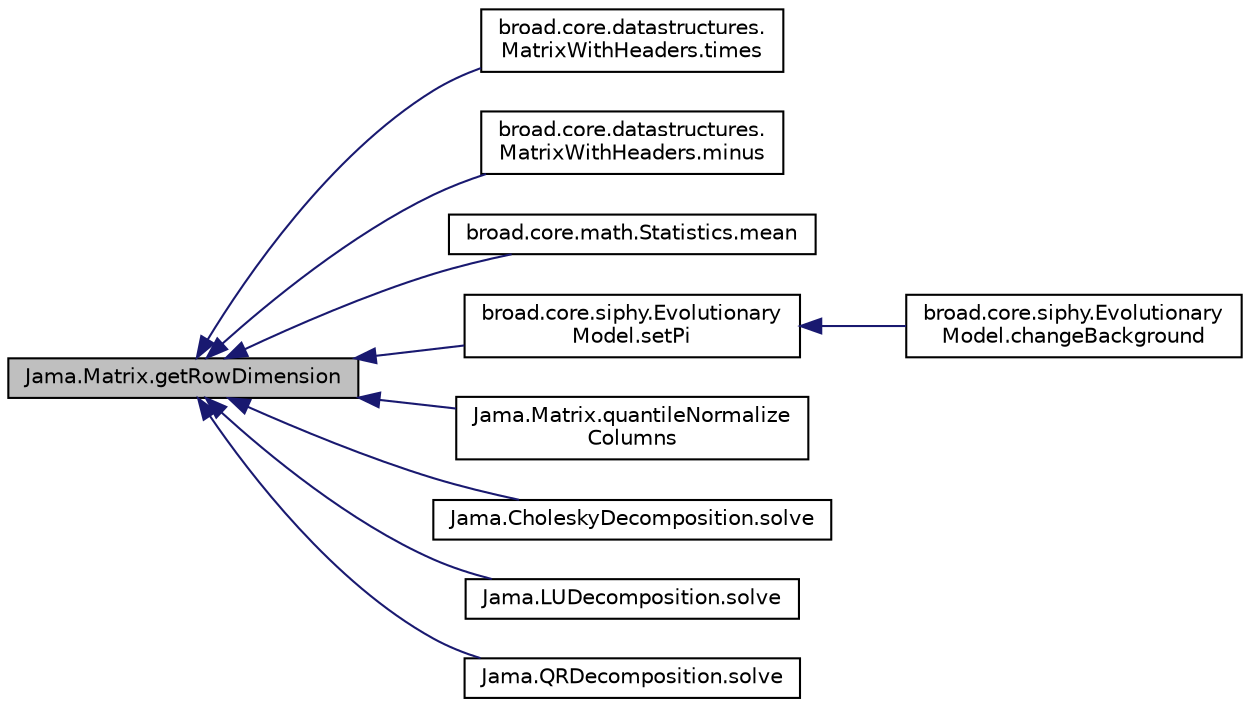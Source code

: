 digraph "Jama.Matrix.getRowDimension"
{
  edge [fontname="Helvetica",fontsize="10",labelfontname="Helvetica",labelfontsize="10"];
  node [fontname="Helvetica",fontsize="10",shape=record];
  rankdir="LR";
  Node1 [label="Jama.Matrix.getRowDimension",height=0.2,width=0.4,color="black", fillcolor="grey75", style="filled" fontcolor="black"];
  Node1 -> Node2 [dir="back",color="midnightblue",fontsize="10",style="solid",fontname="Helvetica"];
  Node2 [label="broad.core.datastructures.\lMatrixWithHeaders.times",height=0.2,width=0.4,color="black", fillcolor="white", style="filled",URL="$classbroad_1_1core_1_1datastructures_1_1_matrix_with_headers.html#a59a134b24bbbd08c932cfa2276d77757"];
  Node1 -> Node3 [dir="back",color="midnightblue",fontsize="10",style="solid",fontname="Helvetica"];
  Node3 [label="broad.core.datastructures.\lMatrixWithHeaders.minus",height=0.2,width=0.4,color="black", fillcolor="white", style="filled",URL="$classbroad_1_1core_1_1datastructures_1_1_matrix_with_headers.html#aeffec2cccaeb4cf7b2989c123a756b5a"];
  Node1 -> Node4 [dir="back",color="midnightblue",fontsize="10",style="solid",fontname="Helvetica"];
  Node4 [label="broad.core.math.Statistics.mean",height=0.2,width=0.4,color="black", fillcolor="white", style="filled",URL="$classbroad_1_1core_1_1math_1_1_statistics.html#a6f3b8688833d761584113c9d1e70fc57"];
  Node1 -> Node5 [dir="back",color="midnightblue",fontsize="10",style="solid",fontname="Helvetica"];
  Node5 [label="broad.core.siphy.Evolutionary\lModel.setPi",height=0.2,width=0.4,color="black", fillcolor="white", style="filled",URL="$classbroad_1_1core_1_1siphy_1_1_evolutionary_model.html#a161641aefb263800c873b447e4d87d3a"];
  Node5 -> Node6 [dir="back",color="midnightblue",fontsize="10",style="solid",fontname="Helvetica"];
  Node6 [label="broad.core.siphy.Evolutionary\lModel.changeBackground",height=0.2,width=0.4,color="black", fillcolor="white", style="filled",URL="$classbroad_1_1core_1_1siphy_1_1_evolutionary_model.html#ac437b29e748a9874861b28b951ba691e"];
  Node1 -> Node7 [dir="back",color="midnightblue",fontsize="10",style="solid",fontname="Helvetica"];
  Node7 [label="Jama.Matrix.quantileNormalize\lColumns",height=0.2,width=0.4,color="black", fillcolor="white", style="filled",URL="$class_jama_1_1_matrix.html#a19550f24e4ea8ec323879e525d7f3f18"];
  Node1 -> Node8 [dir="back",color="midnightblue",fontsize="10",style="solid",fontname="Helvetica"];
  Node8 [label="Jama.CholeskyDecomposition.solve",height=0.2,width=0.4,color="black", fillcolor="white", style="filled",URL="$class_jama_1_1_cholesky_decomposition.html#a03d6cb90abf3e377867e6d7758a00521"];
  Node1 -> Node9 [dir="back",color="midnightblue",fontsize="10",style="solid",fontname="Helvetica"];
  Node9 [label="Jama.LUDecomposition.solve",height=0.2,width=0.4,color="black", fillcolor="white", style="filled",URL="$class_jama_1_1_l_u_decomposition.html#ad8dde76b65b15ce3839648708f4b9b41"];
  Node1 -> Node10 [dir="back",color="midnightblue",fontsize="10",style="solid",fontname="Helvetica"];
  Node10 [label="Jama.QRDecomposition.solve",height=0.2,width=0.4,color="black", fillcolor="white", style="filled",URL="$class_jama_1_1_q_r_decomposition.html#ae6434a5c9faebf49cc163ef7c3ba9048"];
}
